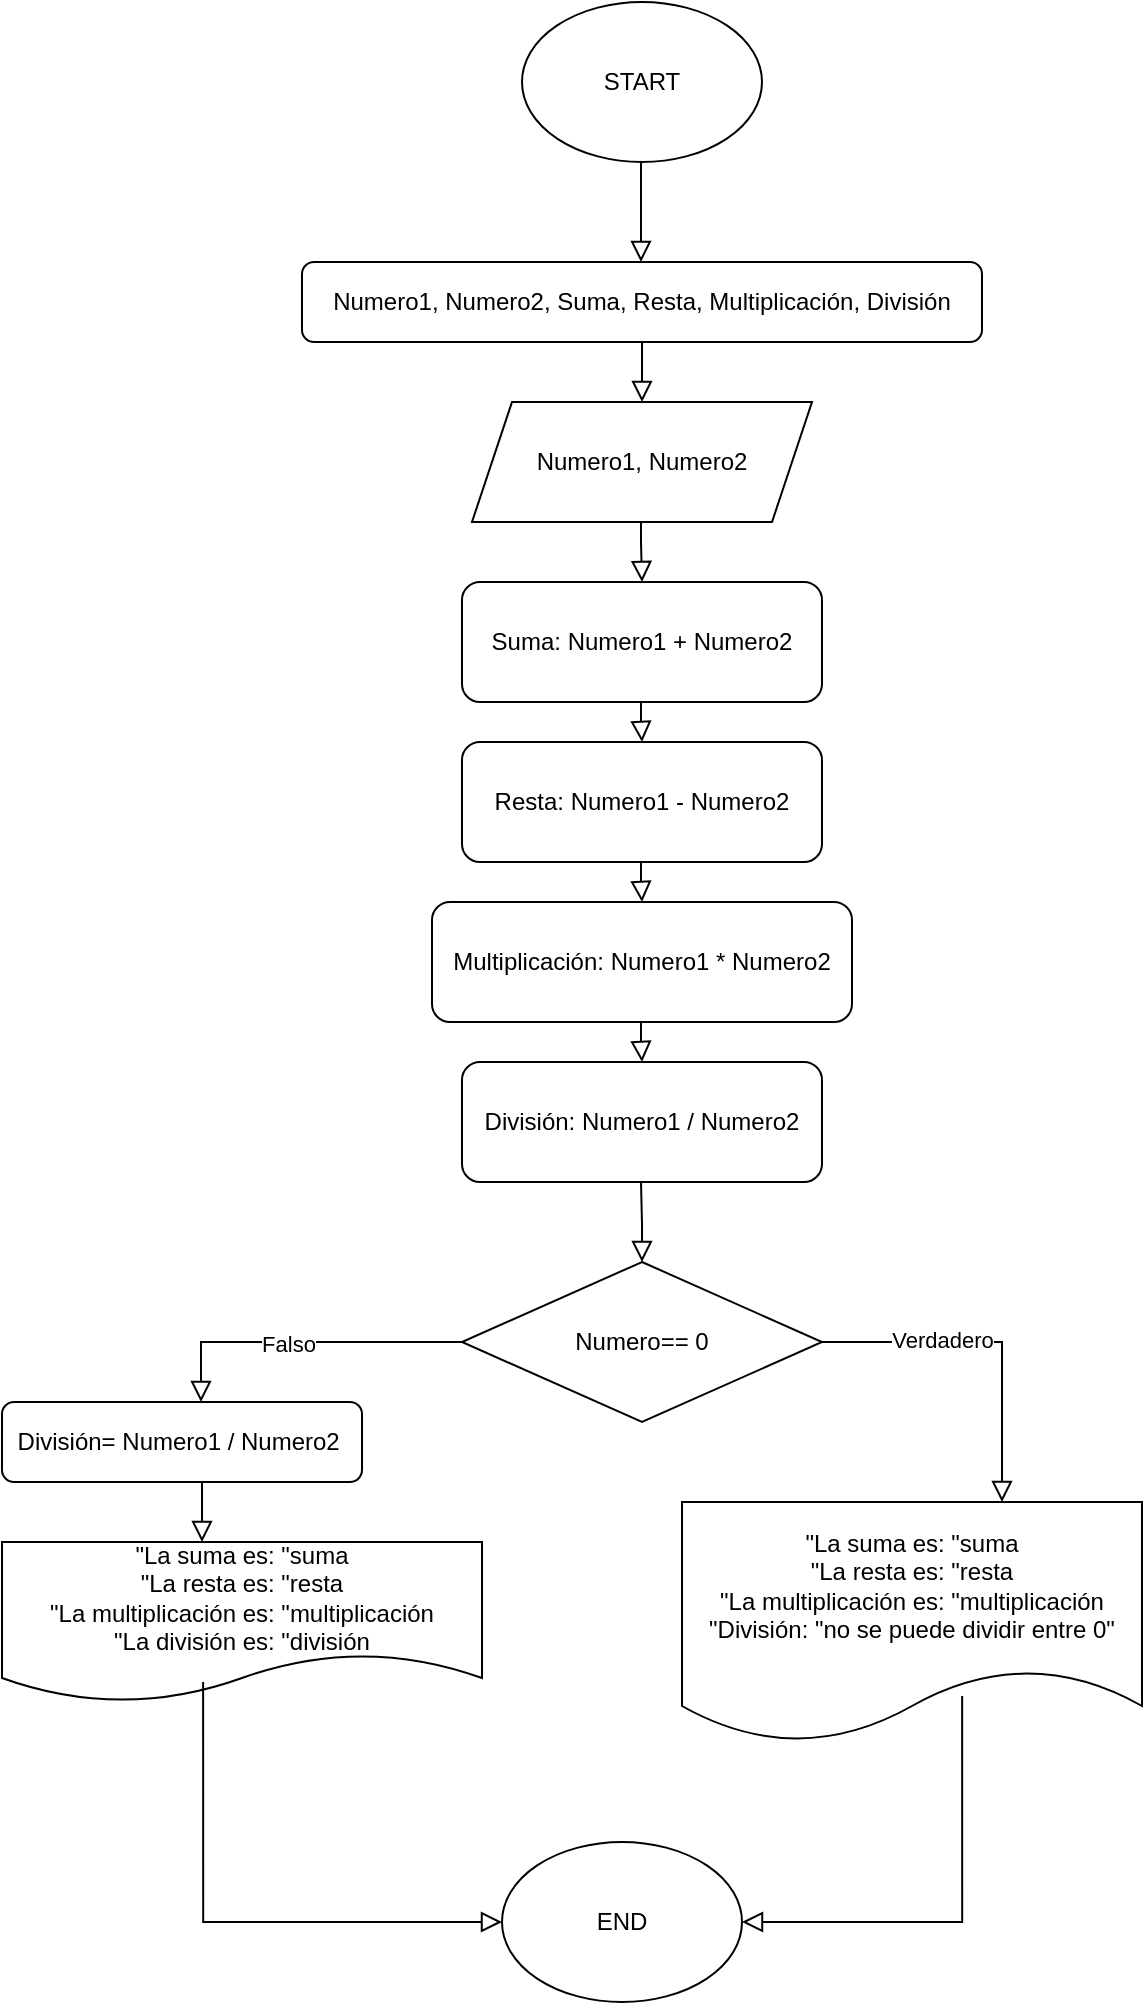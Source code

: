 <mxfile version="21.6.6" type="github">
  <diagram id="C5RBs43oDa-KdzZeNtuy" name="Page-1">
    <mxGraphModel dx="794" dy="564" grid="1" gridSize="10" guides="1" tooltips="1" connect="1" arrows="1" fold="1" page="1" pageScale="1" pageWidth="827" pageHeight="1169" math="0" shadow="0">
      <root>
        <mxCell id="WIyWlLk6GJQsqaUBKTNV-0" />
        <mxCell id="WIyWlLk6GJQsqaUBKTNV-1" parent="WIyWlLk6GJQsqaUBKTNV-0" />
        <mxCell id="WIyWlLk6GJQsqaUBKTNV-2" value="" style="rounded=0;html=1;jettySize=auto;orthogonalLoop=1;fontSize=11;endArrow=block;endFill=0;endSize=8;strokeWidth=1;shadow=0;labelBackgroundColor=none;edgeStyle=orthogonalEdgeStyle;" parent="WIyWlLk6GJQsqaUBKTNV-1" edge="1">
          <mxGeometry relative="1" as="geometry">
            <mxPoint x="479.5" y="140" as="sourcePoint" />
            <mxPoint x="479.5" y="190" as="targetPoint" />
            <Array as="points">
              <mxPoint x="479.5" y="150" />
              <mxPoint x="479.5" y="150" />
            </Array>
          </mxGeometry>
        </mxCell>
        <mxCell id="WIyWlLk6GJQsqaUBKTNV-3" value="Numero1, Numero2, Suma, Resta, Multiplicación, División" style="rounded=1;whiteSpace=wrap;html=1;fontSize=12;glass=0;strokeWidth=1;shadow=0;" parent="WIyWlLk6GJQsqaUBKTNV-1" vertex="1">
          <mxGeometry x="310" y="190" width="340" height="40" as="geometry" />
        </mxCell>
        <mxCell id="WIyWlLk6GJQsqaUBKTNV-4" value="" style="rounded=0;html=1;jettySize=auto;orthogonalLoop=1;fontSize=11;endArrow=block;endFill=0;endSize=8;strokeWidth=1;shadow=0;labelBackgroundColor=none;edgeStyle=orthogonalEdgeStyle;exitX=0.5;exitY=1;exitDx=0;exitDy=0;" parent="WIyWlLk6GJQsqaUBKTNV-1" source="WIyWlLk6GJQsqaUBKTNV-3" target="DZ1h4L-j9Bn-Z0jbAQqu-3" edge="1">
          <mxGeometry y="20" relative="1" as="geometry">
            <mxPoint as="offset" />
            <mxPoint x="590" y="270" as="sourcePoint" />
            <mxPoint x="590" y="320" as="targetPoint" />
          </mxGeometry>
        </mxCell>
        <mxCell id="WIyWlLk6GJQsqaUBKTNV-11" value="División= Numero1 / Numero2&amp;nbsp;" style="rounded=1;whiteSpace=wrap;html=1;fontSize=12;glass=0;strokeWidth=1;shadow=0;" parent="WIyWlLk6GJQsqaUBKTNV-1" vertex="1">
          <mxGeometry x="160" y="760" width="180" height="40" as="geometry" />
        </mxCell>
        <mxCell id="DZ1h4L-j9Bn-Z0jbAQqu-0" value="START" style="ellipse;whiteSpace=wrap;html=1;" vertex="1" parent="WIyWlLk6GJQsqaUBKTNV-1">
          <mxGeometry x="420" y="60" width="120" height="80" as="geometry" />
        </mxCell>
        <mxCell id="DZ1h4L-j9Bn-Z0jbAQqu-3" value="Numero1, Numero2" style="shape=parallelogram;perimeter=parallelogramPerimeter;whiteSpace=wrap;html=1;fixedSize=1;" vertex="1" parent="WIyWlLk6GJQsqaUBKTNV-1">
          <mxGeometry x="395" y="260" width="170" height="60" as="geometry" />
        </mxCell>
        <mxCell id="DZ1h4L-j9Bn-Z0jbAQqu-4" value="Suma: Numero1 + Numero2" style="rounded=1;whiteSpace=wrap;html=1;" vertex="1" parent="WIyWlLk6GJQsqaUBKTNV-1">
          <mxGeometry x="390" y="350" width="180" height="60" as="geometry" />
        </mxCell>
        <mxCell id="DZ1h4L-j9Bn-Z0jbAQqu-8" value="Resta: Numero1 - Numero2" style="rounded=1;whiteSpace=wrap;html=1;" vertex="1" parent="WIyWlLk6GJQsqaUBKTNV-1">
          <mxGeometry x="390" y="430" width="180" height="60" as="geometry" />
        </mxCell>
        <mxCell id="DZ1h4L-j9Bn-Z0jbAQqu-9" value="Multiplicación: Numero1 * Numero2" style="rounded=1;whiteSpace=wrap;html=1;" vertex="1" parent="WIyWlLk6GJQsqaUBKTNV-1">
          <mxGeometry x="375" y="510" width="210" height="60" as="geometry" />
        </mxCell>
        <mxCell id="DZ1h4L-j9Bn-Z0jbAQqu-10" value="División: Numero1 / Numero2" style="rounded=1;whiteSpace=wrap;html=1;" vertex="1" parent="WIyWlLk6GJQsqaUBKTNV-1">
          <mxGeometry x="390" y="590" width="180" height="60" as="geometry" />
        </mxCell>
        <mxCell id="DZ1h4L-j9Bn-Z0jbAQqu-11" value="" style="rounded=0;html=1;jettySize=auto;orthogonalLoop=1;fontSize=11;endArrow=block;endFill=0;endSize=8;strokeWidth=1;shadow=0;labelBackgroundColor=none;edgeStyle=orthogonalEdgeStyle;" edge="1" parent="WIyWlLk6GJQsqaUBKTNV-1">
          <mxGeometry relative="1" as="geometry">
            <mxPoint x="479.5" y="320" as="sourcePoint" />
            <mxPoint x="480" y="350" as="targetPoint" />
            <Array as="points">
              <mxPoint x="479.5" y="330" />
              <mxPoint x="479.5" y="330" />
            </Array>
          </mxGeometry>
        </mxCell>
        <mxCell id="DZ1h4L-j9Bn-Z0jbAQqu-12" value="" style="rounded=0;html=1;jettySize=auto;orthogonalLoop=1;fontSize=11;endArrow=block;endFill=0;endSize=8;strokeWidth=1;shadow=0;labelBackgroundColor=none;edgeStyle=orthogonalEdgeStyle;" edge="1" parent="WIyWlLk6GJQsqaUBKTNV-1">
          <mxGeometry relative="1" as="geometry">
            <mxPoint x="479.5" y="410" as="sourcePoint" />
            <mxPoint x="480" y="430" as="targetPoint" />
            <Array as="points">
              <mxPoint x="479.5" y="420" />
              <mxPoint x="479.5" y="420" />
            </Array>
          </mxGeometry>
        </mxCell>
        <mxCell id="DZ1h4L-j9Bn-Z0jbAQqu-13" value="" style="rounded=0;html=1;jettySize=auto;orthogonalLoop=1;fontSize=11;endArrow=block;endFill=0;endSize=8;strokeWidth=1;shadow=0;labelBackgroundColor=none;edgeStyle=orthogonalEdgeStyle;" edge="1" parent="WIyWlLk6GJQsqaUBKTNV-1">
          <mxGeometry relative="1" as="geometry">
            <mxPoint x="479.5" y="490" as="sourcePoint" />
            <mxPoint x="480" y="510" as="targetPoint" />
            <Array as="points">
              <mxPoint x="479.5" y="500" />
              <mxPoint x="479.5" y="500" />
            </Array>
          </mxGeometry>
        </mxCell>
        <mxCell id="DZ1h4L-j9Bn-Z0jbAQqu-14" value="" style="rounded=0;html=1;jettySize=auto;orthogonalLoop=1;fontSize=11;endArrow=block;endFill=0;endSize=8;strokeWidth=1;shadow=0;labelBackgroundColor=none;edgeStyle=orthogonalEdgeStyle;" edge="1" parent="WIyWlLk6GJQsqaUBKTNV-1">
          <mxGeometry relative="1" as="geometry">
            <mxPoint x="479.5" y="570" as="sourcePoint" />
            <mxPoint x="480" y="590" as="targetPoint" />
            <Array as="points">
              <mxPoint x="479.5" y="580" />
              <mxPoint x="479.5" y="580" />
            </Array>
          </mxGeometry>
        </mxCell>
        <mxCell id="DZ1h4L-j9Bn-Z0jbAQqu-16" value="Numero== 0" style="rhombus;whiteSpace=wrap;html=1;" vertex="1" parent="WIyWlLk6GJQsqaUBKTNV-1">
          <mxGeometry x="390" y="690" width="180" height="80" as="geometry" />
        </mxCell>
        <mxCell id="DZ1h4L-j9Bn-Z0jbAQqu-17" value="" style="rounded=0;html=1;jettySize=auto;orthogonalLoop=1;fontSize=11;endArrow=block;endFill=0;endSize=8;strokeWidth=1;shadow=0;labelBackgroundColor=none;edgeStyle=orthogonalEdgeStyle;exitX=0;exitY=0.5;exitDx=0;exitDy=0;" edge="1" parent="WIyWlLk6GJQsqaUBKTNV-1" source="DZ1h4L-j9Bn-Z0jbAQqu-16">
          <mxGeometry relative="1" as="geometry">
            <mxPoint x="259.5" y="710" as="sourcePoint" />
            <mxPoint x="259.5" y="760" as="targetPoint" />
            <Array as="points">
              <mxPoint x="260" y="730" />
            </Array>
          </mxGeometry>
        </mxCell>
        <mxCell id="DZ1h4L-j9Bn-Z0jbAQqu-18" value="Falso" style="edgeLabel;html=1;align=center;verticalAlign=middle;resizable=0;points=[];" vertex="1" connectable="0" parent="DZ1h4L-j9Bn-Z0jbAQqu-17">
          <mxGeometry x="0.084" y="1" relative="1" as="geometry">
            <mxPoint as="offset" />
          </mxGeometry>
        </mxCell>
        <mxCell id="DZ1h4L-j9Bn-Z0jbAQqu-19" value="" style="rounded=0;html=1;jettySize=auto;orthogonalLoop=1;fontSize=11;endArrow=block;endFill=0;endSize=8;strokeWidth=1;shadow=0;labelBackgroundColor=none;edgeStyle=orthogonalEdgeStyle;exitX=1;exitY=0.5;exitDx=0;exitDy=0;" edge="1" parent="WIyWlLk6GJQsqaUBKTNV-1" source="DZ1h4L-j9Bn-Z0jbAQqu-16" target="DZ1h4L-j9Bn-Z0jbAQqu-20">
          <mxGeometry relative="1" as="geometry">
            <mxPoint x="660" y="690" as="sourcePoint" />
            <mxPoint x="660" y="740" as="targetPoint" />
            <Array as="points">
              <mxPoint x="660" y="730" />
            </Array>
          </mxGeometry>
        </mxCell>
        <mxCell id="DZ1h4L-j9Bn-Z0jbAQqu-21" value="Verdadero" style="edgeLabel;html=1;align=center;verticalAlign=middle;resizable=0;points=[];" vertex="1" connectable="0" parent="DZ1h4L-j9Bn-Z0jbAQqu-19">
          <mxGeometry x="-0.294" y="1" relative="1" as="geometry">
            <mxPoint as="offset" />
          </mxGeometry>
        </mxCell>
        <mxCell id="DZ1h4L-j9Bn-Z0jbAQqu-20" value="&quot;La suma es: &quot;suma&lt;br&gt;&quot;La resta es: &quot;resta&lt;br&gt;&quot;La multiplicación es: &quot;multiplicación&lt;br&gt;&quot;División: &quot;no se puede dividir entre 0&quot;" style="shape=document;whiteSpace=wrap;html=1;boundedLbl=1;" vertex="1" parent="WIyWlLk6GJQsqaUBKTNV-1">
          <mxGeometry x="500" y="810" width="230" height="120" as="geometry" />
        </mxCell>
        <mxCell id="DZ1h4L-j9Bn-Z0jbAQqu-22" value="&quot;La suma es: &quot;suma&lt;br style=&quot;border-color: var(--border-color);&quot;&gt;&quot;La resta es: &quot;resta&lt;br style=&quot;border-color: var(--border-color);&quot;&gt;&quot;La multiplicación es: &quot;multiplicación&lt;br style=&quot;border-color: var(--border-color);&quot;&gt;&quot;La división es: &quot;división" style="shape=document;whiteSpace=wrap;html=1;boundedLbl=1;" vertex="1" parent="WIyWlLk6GJQsqaUBKTNV-1">
          <mxGeometry x="160" y="830" width="240" height="80" as="geometry" />
        </mxCell>
        <mxCell id="DZ1h4L-j9Bn-Z0jbAQqu-23" value="" style="rounded=0;html=1;jettySize=auto;orthogonalLoop=1;fontSize=11;endArrow=block;endFill=0;endSize=8;strokeWidth=1;shadow=0;labelBackgroundColor=none;edgeStyle=orthogonalEdgeStyle;entryX=0.5;entryY=0;entryDx=0;entryDy=0;" edge="1" parent="WIyWlLk6GJQsqaUBKTNV-1" target="DZ1h4L-j9Bn-Z0jbAQqu-16">
          <mxGeometry relative="1" as="geometry">
            <mxPoint x="479.5" y="650" as="sourcePoint" />
            <mxPoint x="480" y="680" as="targetPoint" />
            <Array as="points" />
          </mxGeometry>
        </mxCell>
        <mxCell id="DZ1h4L-j9Bn-Z0jbAQqu-24" value="END" style="ellipse;whiteSpace=wrap;html=1;" vertex="1" parent="WIyWlLk6GJQsqaUBKTNV-1">
          <mxGeometry x="410" y="980" width="120" height="80" as="geometry" />
        </mxCell>
        <mxCell id="DZ1h4L-j9Bn-Z0jbAQqu-25" value="" style="rounded=0;html=1;jettySize=auto;orthogonalLoop=1;fontSize=11;endArrow=block;endFill=0;endSize=8;strokeWidth=1;shadow=0;labelBackgroundColor=none;edgeStyle=orthogonalEdgeStyle;entryX=0;entryY=0.5;entryDx=0;entryDy=0;exitX=0.419;exitY=0.875;exitDx=0;exitDy=0;exitPerimeter=0;" edge="1" parent="WIyWlLk6GJQsqaUBKTNV-1" source="DZ1h4L-j9Bn-Z0jbAQqu-22" target="DZ1h4L-j9Bn-Z0jbAQqu-24">
          <mxGeometry relative="1" as="geometry">
            <mxPoint x="260" y="910" as="sourcePoint" />
            <mxPoint x="260.5" y="950" as="targetPoint" />
            <Array as="points">
              <mxPoint x="261" y="1020" />
            </Array>
          </mxGeometry>
        </mxCell>
        <mxCell id="DZ1h4L-j9Bn-Z0jbAQqu-26" value="" style="rounded=0;html=1;jettySize=auto;orthogonalLoop=1;fontSize=11;endArrow=block;endFill=0;endSize=8;strokeWidth=1;shadow=0;labelBackgroundColor=none;edgeStyle=orthogonalEdgeStyle;entryX=1;entryY=0.5;entryDx=0;entryDy=0;exitX=0.609;exitY=0.808;exitDx=0;exitDy=0;exitPerimeter=0;" edge="1" parent="WIyWlLk6GJQsqaUBKTNV-1" source="DZ1h4L-j9Bn-Z0jbAQqu-20" target="DZ1h4L-j9Bn-Z0jbAQqu-24">
          <mxGeometry relative="1" as="geometry">
            <mxPoint x="640" y="980" as="sourcePoint" />
            <mxPoint x="640.5" y="1020" as="targetPoint" />
            <Array as="points" />
          </mxGeometry>
        </mxCell>
        <mxCell id="DZ1h4L-j9Bn-Z0jbAQqu-27" value="" style="rounded=0;html=1;jettySize=auto;orthogonalLoop=1;fontSize=11;endArrow=block;endFill=0;endSize=8;strokeWidth=1;shadow=0;labelBackgroundColor=none;edgeStyle=orthogonalEdgeStyle;" edge="1" parent="WIyWlLk6GJQsqaUBKTNV-1">
          <mxGeometry relative="1" as="geometry">
            <mxPoint x="260" y="800" as="sourcePoint" />
            <mxPoint x="260" y="830" as="targetPoint" />
            <Array as="points" />
          </mxGeometry>
        </mxCell>
      </root>
    </mxGraphModel>
  </diagram>
</mxfile>
